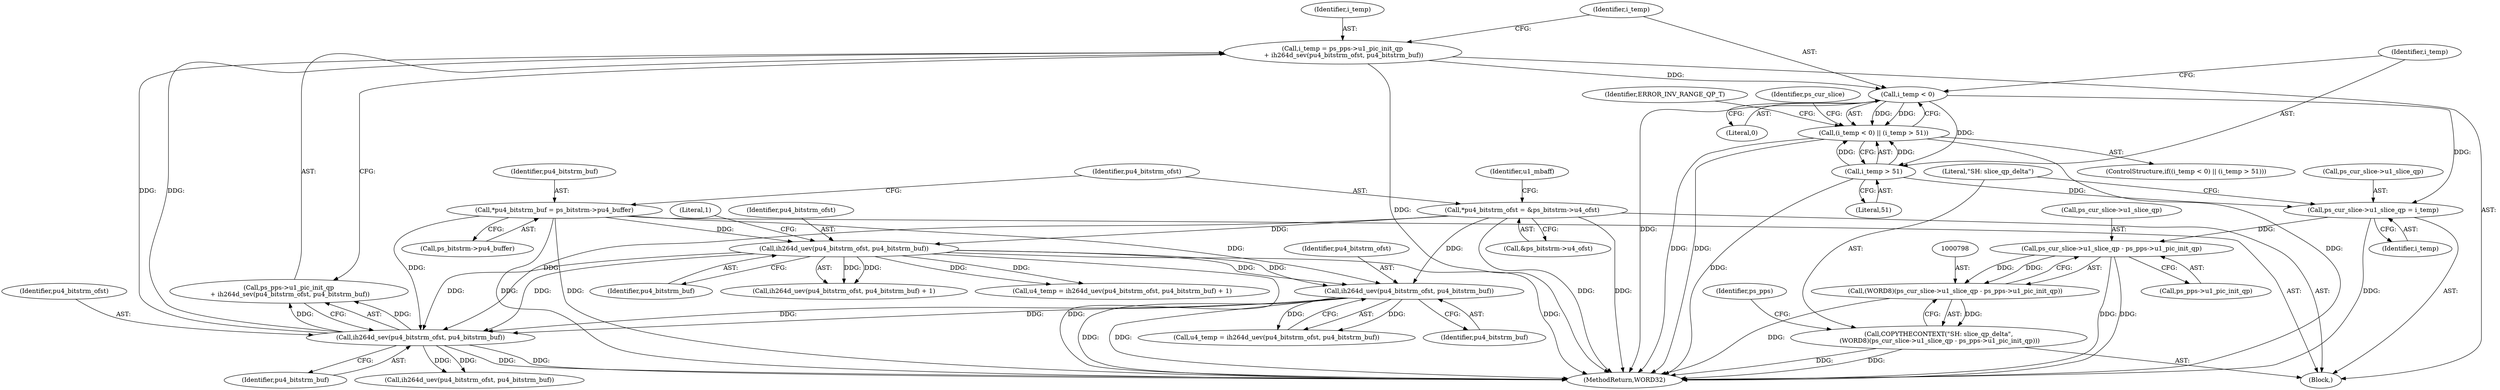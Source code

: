 digraph "0_Android_943323f1d9d3dd5c2634deb26cbe72343ca6b3db_2@integer" {
"1000770" [label="(Call,i_temp = ps_pps->u1_pic_init_qp\n + ih264d_sev(pu4_bitstrm_ofst, pu4_bitstrm_buf))"];
"1000776" [label="(Call,ih264d_sev(pu4_bitstrm_ofst, pu4_bitstrm_buf))"];
"1000750" [label="(Call,ih264d_uev(pu4_bitstrm_ofst, pu4_bitstrm_buf))"];
"1000147" [label="(Call,*pu4_bitstrm_ofst = &ps_bitstrm->u4_ofst)"];
"1000261" [label="(Call,ih264d_uev(pu4_bitstrm_ofst, pu4_bitstrm_buf))"];
"1000141" [label="(Call,*pu4_bitstrm_buf = ps_bitstrm->pu4_buffer)"];
"1000781" [label="(Call,i_temp < 0)"];
"1000780" [label="(Call,(i_temp < 0) || (i_temp > 51))"];
"1000784" [label="(Call,i_temp > 51)"];
"1000790" [label="(Call,ps_cur_slice->u1_slice_qp = i_temp)"];
"1000799" [label="(Call,ps_cur_slice->u1_slice_qp - ps_pps->u1_pic_init_qp)"];
"1000797" [label="(Call,(WORD8)(ps_cur_slice->u1_slice_qp - ps_pps->u1_pic_init_qp))"];
"1000795" [label="(Call,COPYTHECONTEXT(\"SH: slice_qp_delta\",\n (WORD8)(ps_cur_slice->u1_slice_qp - ps_pps->u1_pic_init_qp)))"];
"1000780" [label="(Call,(i_temp < 0) || (i_temp > 51))"];
"1000792" [label="(Identifier,ps_cur_slice)"];
"1000779" [label="(ControlStructure,if((i_temp < 0) || (i_temp > 51)))"];
"1000781" [label="(Call,i_temp < 0)"];
"1000142" [label="(Identifier,pu4_bitstrm_buf)"];
"1000784" [label="(Call,i_temp > 51)"];
"1000263" [label="(Identifier,pu4_bitstrm_buf)"];
"1000809" [label="(Identifier,ps_pps)"];
"1001025" [label="(MethodReturn,WORD32)"];
"1000795" [label="(Call,COPYTHECONTEXT(\"SH: slice_qp_delta\",\n (WORD8)(ps_cur_slice->u1_slice_qp - ps_pps->u1_pic_init_qp)))"];
"1000748" [label="(Call,u4_temp = ih264d_uev(pu4_bitstrm_ofst, pu4_bitstrm_buf))"];
"1000750" [label="(Call,ih264d_uev(pu4_bitstrm_ofst, pu4_bitstrm_buf))"];
"1000777" [label="(Identifier,pu4_bitstrm_ofst)"];
"1000776" [label="(Call,ih264d_sev(pu4_bitstrm_ofst, pu4_bitstrm_buf))"];
"1000782" [label="(Identifier,i_temp)"];
"1000778" [label="(Identifier,pu4_bitstrm_buf)"];
"1000147" [label="(Call,*pu4_bitstrm_ofst = &ps_bitstrm->u4_ofst)"];
"1000771" [label="(Identifier,i_temp)"];
"1000790" [label="(Call,ps_cur_slice->u1_slice_qp = i_temp)"];
"1000261" [label="(Call,ih264d_uev(pu4_bitstrm_ofst, pu4_bitstrm_buf))"];
"1000770" [label="(Call,i_temp = ps_pps->u1_pic_init_qp\n + ih264d_sev(pu4_bitstrm_ofst, pu4_bitstrm_buf))"];
"1000141" [label="(Call,*pu4_bitstrm_buf = ps_bitstrm->pu4_buffer)"];
"1000815" [label="(Call,ih264d_uev(pu4_bitstrm_ofst, pu4_bitstrm_buf))"];
"1000155" [label="(Identifier,u1_mbaff)"];
"1000260" [label="(Call,ih264d_uev(pu4_bitstrm_ofst, pu4_bitstrm_buf) + 1)"];
"1000800" [label="(Call,ps_cur_slice->u1_slice_qp)"];
"1000149" [label="(Call,&ps_bitstrm->u4_ofst)"];
"1000794" [label="(Identifier,i_temp)"];
"1000799" [label="(Call,ps_cur_slice->u1_slice_qp - ps_pps->u1_pic_init_qp)"];
"1000791" [label="(Call,ps_cur_slice->u1_slice_qp)"];
"1000796" [label="(Literal,\"SH: slice_qp_delta\")"];
"1000772" [label="(Call,ps_pps->u1_pic_init_qp\n + ih264d_sev(pu4_bitstrm_ofst, pu4_bitstrm_buf))"];
"1000789" [label="(Identifier,ERROR_INV_RANGE_QP_T)"];
"1000143" [label="(Call,ps_bitstrm->pu4_buffer)"];
"1000264" [label="(Literal,1)"];
"1000262" [label="(Identifier,pu4_bitstrm_ofst)"];
"1000121" [label="(Block,)"];
"1000783" [label="(Literal,0)"];
"1000786" [label="(Literal,51)"];
"1000803" [label="(Call,ps_pps->u1_pic_init_qp)"];
"1000752" [label="(Identifier,pu4_bitstrm_buf)"];
"1000751" [label="(Identifier,pu4_bitstrm_ofst)"];
"1000785" [label="(Identifier,i_temp)"];
"1000148" [label="(Identifier,pu4_bitstrm_ofst)"];
"1000258" [label="(Call,u4_temp = ih264d_uev(pu4_bitstrm_ofst, pu4_bitstrm_buf) + 1)"];
"1000797" [label="(Call,(WORD8)(ps_cur_slice->u1_slice_qp - ps_pps->u1_pic_init_qp))"];
"1000770" -> "1000121"  [label="AST: "];
"1000770" -> "1000772"  [label="CFG: "];
"1000771" -> "1000770"  [label="AST: "];
"1000772" -> "1000770"  [label="AST: "];
"1000782" -> "1000770"  [label="CFG: "];
"1000770" -> "1001025"  [label="DDG: "];
"1000776" -> "1000770"  [label="DDG: "];
"1000776" -> "1000770"  [label="DDG: "];
"1000770" -> "1000781"  [label="DDG: "];
"1000776" -> "1000772"  [label="AST: "];
"1000776" -> "1000778"  [label="CFG: "];
"1000777" -> "1000776"  [label="AST: "];
"1000778" -> "1000776"  [label="AST: "];
"1000772" -> "1000776"  [label="CFG: "];
"1000776" -> "1001025"  [label="DDG: "];
"1000776" -> "1001025"  [label="DDG: "];
"1000776" -> "1000772"  [label="DDG: "];
"1000776" -> "1000772"  [label="DDG: "];
"1000750" -> "1000776"  [label="DDG: "];
"1000750" -> "1000776"  [label="DDG: "];
"1000147" -> "1000776"  [label="DDG: "];
"1000261" -> "1000776"  [label="DDG: "];
"1000261" -> "1000776"  [label="DDG: "];
"1000141" -> "1000776"  [label="DDG: "];
"1000776" -> "1000815"  [label="DDG: "];
"1000776" -> "1000815"  [label="DDG: "];
"1000750" -> "1000748"  [label="AST: "];
"1000750" -> "1000752"  [label="CFG: "];
"1000751" -> "1000750"  [label="AST: "];
"1000752" -> "1000750"  [label="AST: "];
"1000748" -> "1000750"  [label="CFG: "];
"1000750" -> "1001025"  [label="DDG: "];
"1000750" -> "1001025"  [label="DDG: "];
"1000750" -> "1000748"  [label="DDG: "];
"1000750" -> "1000748"  [label="DDG: "];
"1000147" -> "1000750"  [label="DDG: "];
"1000261" -> "1000750"  [label="DDG: "];
"1000261" -> "1000750"  [label="DDG: "];
"1000141" -> "1000750"  [label="DDG: "];
"1000147" -> "1000121"  [label="AST: "];
"1000147" -> "1000149"  [label="CFG: "];
"1000148" -> "1000147"  [label="AST: "];
"1000149" -> "1000147"  [label="AST: "];
"1000155" -> "1000147"  [label="CFG: "];
"1000147" -> "1001025"  [label="DDG: "];
"1000147" -> "1001025"  [label="DDG: "];
"1000147" -> "1000261"  [label="DDG: "];
"1000261" -> "1000260"  [label="AST: "];
"1000261" -> "1000263"  [label="CFG: "];
"1000262" -> "1000261"  [label="AST: "];
"1000263" -> "1000261"  [label="AST: "];
"1000264" -> "1000261"  [label="CFG: "];
"1000261" -> "1001025"  [label="DDG: "];
"1000261" -> "1001025"  [label="DDG: "];
"1000261" -> "1000258"  [label="DDG: "];
"1000261" -> "1000258"  [label="DDG: "];
"1000261" -> "1000260"  [label="DDG: "];
"1000261" -> "1000260"  [label="DDG: "];
"1000141" -> "1000261"  [label="DDG: "];
"1000141" -> "1000121"  [label="AST: "];
"1000141" -> "1000143"  [label="CFG: "];
"1000142" -> "1000141"  [label="AST: "];
"1000143" -> "1000141"  [label="AST: "];
"1000148" -> "1000141"  [label="CFG: "];
"1000141" -> "1001025"  [label="DDG: "];
"1000141" -> "1001025"  [label="DDG: "];
"1000781" -> "1000780"  [label="AST: "];
"1000781" -> "1000783"  [label="CFG: "];
"1000782" -> "1000781"  [label="AST: "];
"1000783" -> "1000781"  [label="AST: "];
"1000785" -> "1000781"  [label="CFG: "];
"1000780" -> "1000781"  [label="CFG: "];
"1000781" -> "1001025"  [label="DDG: "];
"1000781" -> "1000780"  [label="DDG: "];
"1000781" -> "1000780"  [label="DDG: "];
"1000781" -> "1000784"  [label="DDG: "];
"1000781" -> "1000790"  [label="DDG: "];
"1000780" -> "1000779"  [label="AST: "];
"1000780" -> "1000784"  [label="CFG: "];
"1000784" -> "1000780"  [label="AST: "];
"1000789" -> "1000780"  [label="CFG: "];
"1000792" -> "1000780"  [label="CFG: "];
"1000780" -> "1001025"  [label="DDG: "];
"1000780" -> "1001025"  [label="DDG: "];
"1000780" -> "1001025"  [label="DDG: "];
"1000784" -> "1000780"  [label="DDG: "];
"1000784" -> "1000780"  [label="DDG: "];
"1000784" -> "1000786"  [label="CFG: "];
"1000785" -> "1000784"  [label="AST: "];
"1000786" -> "1000784"  [label="AST: "];
"1000784" -> "1001025"  [label="DDG: "];
"1000784" -> "1000790"  [label="DDG: "];
"1000790" -> "1000121"  [label="AST: "];
"1000790" -> "1000794"  [label="CFG: "];
"1000791" -> "1000790"  [label="AST: "];
"1000794" -> "1000790"  [label="AST: "];
"1000796" -> "1000790"  [label="CFG: "];
"1000790" -> "1001025"  [label="DDG: "];
"1000790" -> "1000799"  [label="DDG: "];
"1000799" -> "1000797"  [label="AST: "];
"1000799" -> "1000803"  [label="CFG: "];
"1000800" -> "1000799"  [label="AST: "];
"1000803" -> "1000799"  [label="AST: "];
"1000797" -> "1000799"  [label="CFG: "];
"1000799" -> "1001025"  [label="DDG: "];
"1000799" -> "1001025"  [label="DDG: "];
"1000799" -> "1000797"  [label="DDG: "];
"1000799" -> "1000797"  [label="DDG: "];
"1000797" -> "1000795"  [label="AST: "];
"1000798" -> "1000797"  [label="AST: "];
"1000795" -> "1000797"  [label="CFG: "];
"1000797" -> "1001025"  [label="DDG: "];
"1000797" -> "1000795"  [label="DDG: "];
"1000795" -> "1000121"  [label="AST: "];
"1000796" -> "1000795"  [label="AST: "];
"1000809" -> "1000795"  [label="CFG: "];
"1000795" -> "1001025"  [label="DDG: "];
"1000795" -> "1001025"  [label="DDG: "];
}
